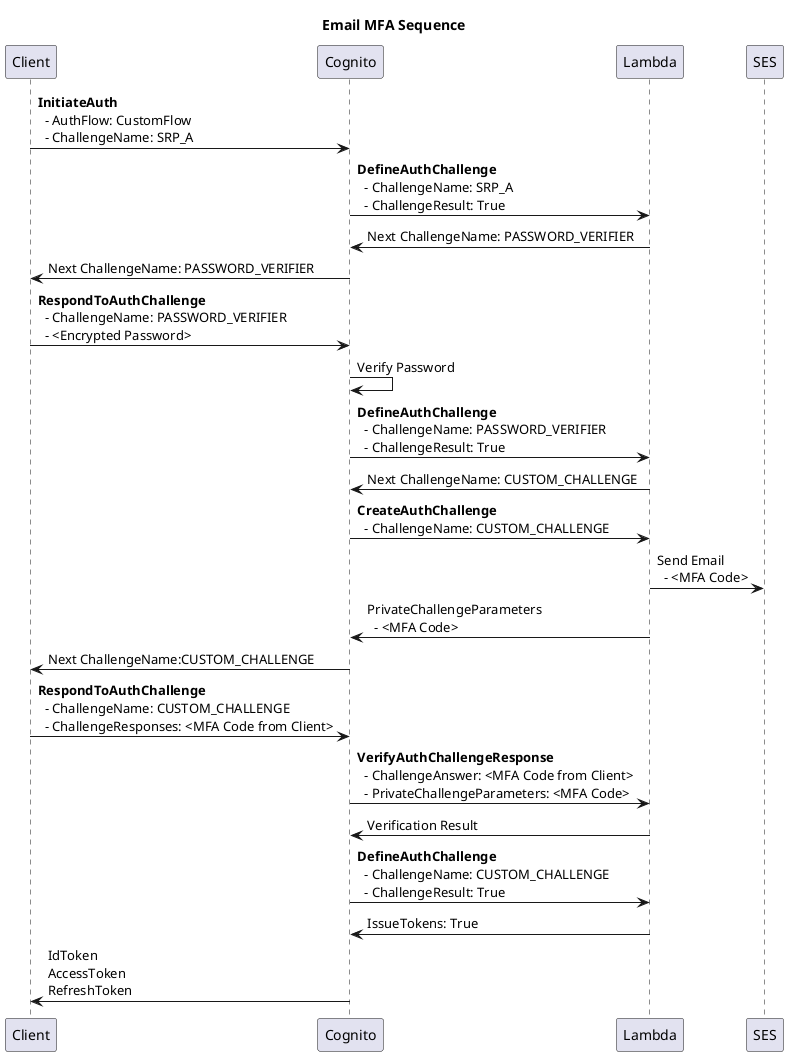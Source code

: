 @startuml
title Email MFA Sequence
Client -> Cognito: <b>InitiateAuth</b>\n  - AuthFlow: CustomFlow\n  - ChallengeName: SRP_A
Cognito -> Lambda: <b>DefineAuthChallenge</b>\n  - ChallengeName: SRP_A\n  - ChallengeResult: True
Cognito <- Lambda: Next ChallengeName: PASSWORD_VERIFIER
Client <- Cognito: Next ChallengeName: PASSWORD_VERIFIER
Client -> Cognito: <b>RespondToAuthChallenge</b>\n  - ChallengeName: PASSWORD_VERIFIER\n  - <Encrypted Password>
Cognito -> Cognito: Verify Password
Cognito -> Lambda: <b>DefineAuthChallenge</b>\n  - ChallengeName: PASSWORD_VERIFIER\n  - ChallengeResult: True
Cognito <- Lambda: Next ChallengeName: CUSTOM_CHALLENGE
Cognito -> Lambda: <b>CreateAuthChallenge</b>\n  - ChallengeName: CUSTOM_CHALLENGE
Lambda -> SES: Send Email\n  - <MFA Code>
Cognito <- Lambda: PrivateChallengeParameters\n  - <MFA Code>
Client <- Cognito: Next ChallengeName:CUSTOM_CHALLENGE
Client -> Cognito: <b>RespondToAuthChallenge</b>\n  - ChallengeName: CUSTOM_CHALLENGE\n  - ChallengeResponses: <MFA Code from Client>
Cognito -> Lambda: <b>VerifyAuthChallengeResponse</b>\n  - ChallengeAnswer: <MFA Code from Client>\n  - PrivateChallengeParameters: <MFA Code>
Cognito <- Lambda: Verification Result
Cognito -> Lambda: <b>DefineAuthChallenge</b>\n  - ChallengeName: CUSTOM_CHALLENGE\n  - ChallengeResult: True
Cognito <- Lambda: IssueTokens: True
Client <- Cognito: IdToken\nAccessToken\nRefreshToken
@enduml